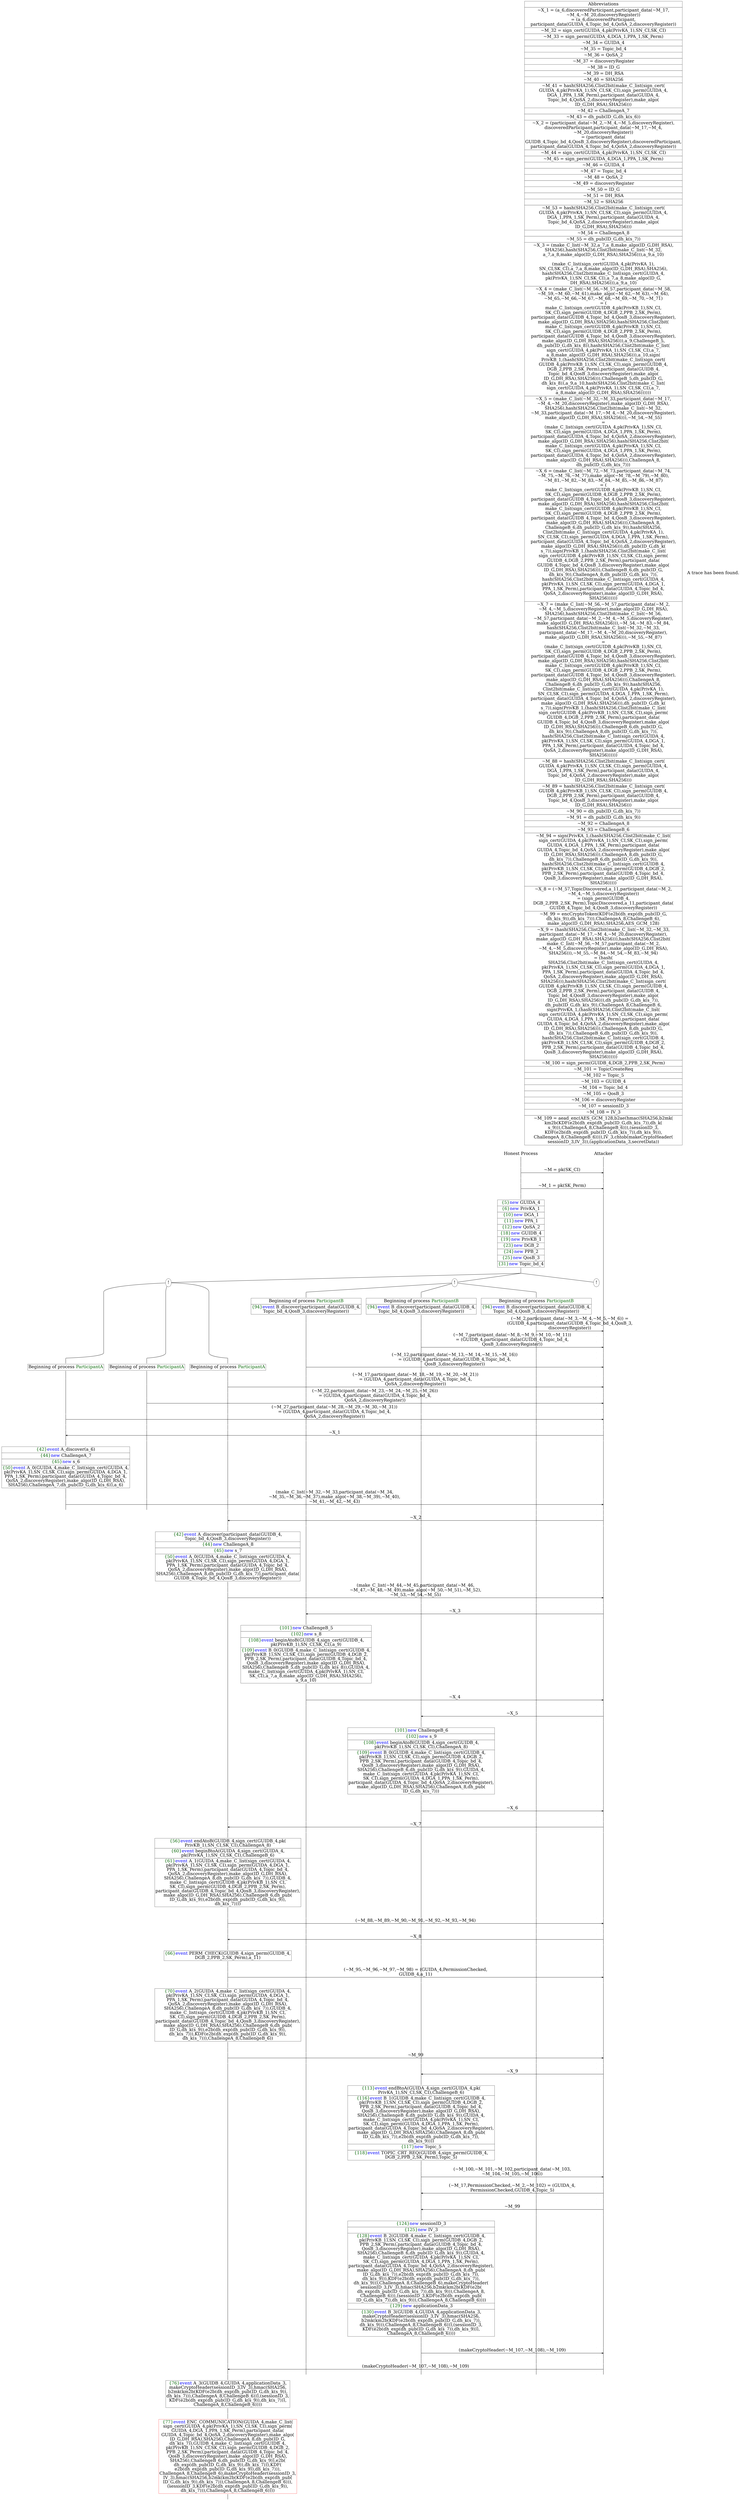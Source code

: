 digraph {
graph [ordering = out]
edge [arrowhead = none, penwidth = 1.6, fontsize = 30]
node [shape = point, width = 0, height = 0, fontsize = 30]
Trace<br/>
[label = <A trace has been found.<br/>
>, shape = plaintext]
P0__0 [label = "Honest Process", shape = plaintext]
P__0 [label = "Attacker", shape = plaintext]
Trace -> P0__0 [label = "", style = invisible, weight = 100]{rank = same; P0__0 P__0}
P0__0 -> P0__1 [label = <>, weight = 100]
P0__1 -> P0__2 [label = <>, weight = 100]
P__0 -> P__1 [label = <>, weight = 100]
{rank = same; P__1 P0__2}
P0__2 -> P0__3 [label = <>, weight = 100]
P__1 -> P__2 [label = <>, weight = 100]
{rank = same; P__2 P0__3}
P0__3 -> P__2 [label = <~M = pk(SK_CI)>, arrowhead = normal]
P0__3 -> P0__4 [label = <>, weight = 100]
P__2 -> P__3 [label = <>, weight = 100]
{rank = same; P__3 P0__4}
P0__4 -> P0__5 [label = <>, weight = 100]
P__3 -> P__4 [label = <>, weight = 100]
{rank = same; P__4 P0__5}
P0__5 -> P0__6 [label = <>, weight = 100]
P__4 -> P__5 [label = <>, weight = 100]
{rank = same; P__5 P0__6}
P0__6 -> P__5 [label = <~M_1 = pk(SK_Perm)>, arrowhead = normal]
P0__6 -> P0__7 [label = <>, weight = 100]
P__5 -> P__6 [label = <>, weight = 100]
{rank = same; P__6 P0__7}
P0__7 -> P0__8 [label = <>, weight = 100]
P0__8 [shape = plaintext, label = <<TABLE BORDER="0" CELLBORDER="1" CELLSPACING="0" CELLPADDING="4"> <TR><TD><FONT COLOR="darkgreen">{5}</FONT><FONT COLOR="blue">new </FONT>GUIDA_4</TD></TR><TR><TD><FONT COLOR="darkgreen">{6}</FONT><FONT COLOR="blue">new </FONT>PrivKA_1</TD></TR><TR><TD><FONT COLOR="darkgreen">{10}</FONT><FONT COLOR="blue">new </FONT>DGA_1</TD></TR><TR><TD><FONT COLOR="darkgreen">{11}</FONT><FONT COLOR="blue">new </FONT>PPA_1</TD></TR><TR><TD><FONT COLOR="darkgreen">{12}</FONT><FONT COLOR="blue">new </FONT>QoSA_2</TD></TR><TR><TD><FONT COLOR="darkgreen">{18}</FONT><FONT COLOR="blue">new </FONT>GUIDB_4</TD></TR><TR><TD><FONT COLOR="darkgreen">{19}</FONT><FONT COLOR="blue">new </FONT>PrivKB_1</TD></TR><TR><TD><FONT COLOR="darkgreen">{23}</FONT><FONT COLOR="blue">new </FONT>DGB_2</TD></TR><TR><TD><FONT COLOR="darkgreen">{24}</FONT><FONT COLOR="blue">new </FONT>PPB_2</TD></TR><TR><TD><FONT COLOR="darkgreen">{25}</FONT><FONT COLOR="blue">new </FONT>QosB_3</TD></TR><TR><TD><FONT COLOR="darkgreen">{31}</FONT><FONT COLOR="blue">new </FONT>Topic_bd_4</TD></TR></TABLE>>]
P0__8 -> P0__9 [label = <>, weight = 100]
/*RPar */
P0__9 -> P0_2__9 [label = <>]
P0__9 -> P0_1__9 [label = <>]
P0__9 -> P0_0__9 [label = <>]
P0__9 [label = "", fixedsize = false, width = 0, height = 0, shape = none]
{rank = same; P0_0__9 P0_1__9 P0_2__9}
P0_0__9 [label = "!", shape = ellipse]
P0_1__9 [label = "!", shape = ellipse]
{rank = same; P0_1_2__9 P0_1_1__9 P0_1_0__9}
P0_1_2__9 [label = "", fixedsize = false, width = 0, height = 0, shape = none]
P0_1__9 -> P0_1_2__9 [label = <>]
P0_1_1__9 [label = "", fixedsize = false, width = 0, height = 0, shape = none]
P0_1__9 -> P0_1_1__9 [label = <>]
P0_1_0__9 [label = "", fixedsize = false, width = 0, height = 0, shape = none]
P0_1__9 -> P0_1_0__9 [label = <>]
P0_1_0__9 -> P0_1_0__10 [label = <>, weight = 100]
P0_1_0__10 [shape = plaintext, label = <<TABLE BORDER="0" CELLBORDER="1" CELLSPACING="0" CELLPADDING="4"> <TR><TD>Beginning of process <FONT COLOR="darkgreen">ParticipantB</FONT></TD></TR><TR><TD><FONT COLOR="darkgreen">{94}</FONT><FONT COLOR="blue">event</FONT> B_discover(participant_data(GUIDB_4,<br/>
Topic_bd_4,QosB_3,discoveryRegister))</TD></TR></TABLE>>]
P0_1_0__10 -> P0_1_0__11 [label = <>, weight = 100]
P0_1_0__11 -> P0_1_0__12 [label = <>, weight = 100]
P0_0__10 [label = "", style = invisible]
P0_0__9 -> P0_0__10 [label = <>, weight = 100, style = invisible]
P__6 -> P__7 [label = <>, weight = 100]
{rank = same; P__7 P0_0__10 P0_1_0__12}
P0_1_0__12 -> P0_1_0__13 [label = <>, weight = 100]
P__7 -> P__8 [label = <>, weight = 100]
{rank = same; P__8 P0_1_0__13}
P0_1_0__13 -> P__8 [label = <(~M_2,participant_data(~M_3,~M_4,~M_5,~M_6)) =<br/>
(GUIDB_4,participant_data(GUIDB_4,Topic_bd_4,QosB_3,<br/>
discoveryRegister))>, arrowhead = normal]
P0_1_0__13 -> P0_1_0__14 [label = <>, weight = 100]
P0_0__11 [label = "", style = invisible]
P0_0__10 -> P0_0__11 [label = <>, weight = 100, style = invisible]
P__8 -> P__9 [label = <>, weight = 100]
{rank = same; P__9 P0_0__11 P0_1_0__14}
P0_1_1__9 -> P0_1_1__10 [label = <>, weight = 100]
P0_1_1__10 [shape = plaintext, label = <<TABLE BORDER="0" CELLBORDER="1" CELLSPACING="0" CELLPADDING="4"> <TR><TD>Beginning of process <FONT COLOR="darkgreen">ParticipantB</FONT></TD></TR><TR><TD><FONT COLOR="darkgreen">{94}</FONT><FONT COLOR="blue">event</FONT> B_discover(participant_data(GUIDB_4,<br/>
Topic_bd_4,QosB_3,discoveryRegister))</TD></TR></TABLE>>]
P0_1_1__10 -> P0_1_1__11 [label = <>, weight = 100]
P0_1_1__11 -> P0_1_1__12 [label = <>, weight = 100]
P0_1_0__14 -> P0_1_0__15 [label = <>, weight = 100]
P0_0__12 [label = "", style = invisible]
P0_0__11 -> P0_0__12 [label = <>, weight = 100, style = invisible]
P__9 -> P__10 [label = <>, weight = 100]
{rank = same; P__10 P0_0__12 P0_1_0__15 P0_1_1__12}
P0_1_1__12 -> P0_1_1__13 [label = <>, weight = 100]
P__10 -> P__11 [label = <>, weight = 100]
{rank = same; P__11 P0_1_1__13}
P0_1_1__13 -> P__11 [label = <(~M_7,participant_data(~M_8,~M_9,~M_10,~M_11))<br/>
= (GUIDB_4,participant_data(GUIDB_4,Topic_bd_4,<br/>
QosB_3,discoveryRegister))>, arrowhead = normal]
P0_1_1__13 -> P0_1_1__14 [label = <>, weight = 100]
P0_1_0__15 -> P0_1_0__16 [label = <>, weight = 100]
P0_0__13 [label = "", style = invisible]
P0_0__12 -> P0_0__13 [label = <>, weight = 100, style = invisible]
P__11 -> P__12 [label = <>, weight = 100]
{rank = same; P__12 P0_0__13 P0_1_0__16 P0_1_1__14}
P0_1_2__9 -> P0_1_2__10 [label = <>, weight = 100]
P0_1_2__10 [shape = plaintext, label = <<TABLE BORDER="0" CELLBORDER="1" CELLSPACING="0" CELLPADDING="4"> <TR><TD>Beginning of process <FONT COLOR="darkgreen">ParticipantB</FONT></TD></TR><TR><TD><FONT COLOR="darkgreen">{94}</FONT><FONT COLOR="blue">event</FONT> B_discover(participant_data(GUIDB_4,<br/>
Topic_bd_4,QosB_3,discoveryRegister))</TD></TR></TABLE>>]
P0_1_2__10 -> P0_1_2__11 [label = <>, weight = 100]
P0_1_2__11 -> P0_1_2__12 [label = <>, weight = 100]
P0_1_1__14 -> P0_1_1__15 [label = <>, weight = 100]
P0_1_0__16 -> P0_1_0__17 [label = <>, weight = 100]
P0_0__14 [label = "", style = invisible]
P0_0__13 -> P0_0__14 [label = <>, weight = 100, style = invisible]
P__12 -> P__13 [label = <>, weight = 100]
{rank = same; P__13 P0_0__14 P0_1_0__17 P0_1_1__15 P0_1_2__12}
P0_1_2__12 -> P0_1_2__13 [label = <>, weight = 100]
P__13 -> P__14 [label = <>, weight = 100]
{rank = same; P__14 P0_1_2__13}
P0_1_2__13 -> P__14 [label = <(~M_12,participant_data(~M_13,~M_14,~M_15,~M_16))<br/>
= (GUIDB_4,participant_data(GUIDB_4,Topic_bd_4,<br/>
QosB_3,discoveryRegister))>, arrowhead = normal]
P0_1_2__13 -> P0_1_2__14 [label = <>, weight = 100]
P0_1_1__15 -> P0_1_1__16 [label = <>, weight = 100]
P0_1_0__17 -> P0_1_0__18 [label = <>, weight = 100]
P0_0__15 [label = "", style = invisible]
P0_0__14 -> P0_0__15 [label = <>, weight = 100, style = invisible]
P__14 -> P__15 [label = <>, weight = 100]
{rank = same; P__15 P0_0__15 P0_1_0__18 P0_1_1__16 P0_1_2__14}
P0_2__9 [label = "!", shape = ellipse]
{rank = same; P0_2_2__9 P0_2_1__9 P0_2_0__9}
P0_2_2__9 [label = "", fixedsize = false, width = 0, height = 0, shape = none]
P0_2__9 -> P0_2_2__9 [label = <>]
P0_2_1__9 [label = "", fixedsize = false, width = 0, height = 0, shape = none]
P0_2__9 -> P0_2_1__9 [label = <>]
P0_2_0__9 [label = "", fixedsize = false, width = 0, height = 0, shape = none]
P0_2__9 -> P0_2_0__9 [label = <>]
P0_2_0__9 -> P0_2_0__10 [label = <>, weight = 100]
P0_2_0__10 [shape = plaintext, label = <<TABLE BORDER="0" CELLBORDER="1" CELLSPACING="0" CELLPADDING="4"> <TR><TD>Beginning of process <FONT COLOR="darkgreen">ParticipantA</FONT></TD></TR></TABLE>>]
P0_2_0__10 -> P0_2_0__11 [label = <>, weight = 100]
P0_2_0__11 -> P0_2_0__12 [label = <>, weight = 100]
P0_1_2__14 -> P0_1_2__15 [label = <>, weight = 100]
P0_1_1__16 -> P0_1_1__17 [label = <>, weight = 100]
P0_1_0__18 -> P0_1_0__19 [label = <>, weight = 100]
P0_0__16 [label = "", style = invisible]
P0_0__15 -> P0_0__16 [label = <>, weight = 100, style = invisible]
P__15 -> P__16 [label = <>, weight = 100]
{rank = same; P__16 P0_0__16 P0_1_0__19 P0_1_1__17 P0_1_2__15 P0_2_0__12}
P0_2_0__12 -> P0_2_0__13 [label = <>, weight = 100]
P__16 -> P__17 [label = <>, weight = 100]
{rank = same; P__17 P0_2_0__13}
P0_2_0__13 -> P__17 [label = <(~M_17,participant_data(~M_18,~M_19,~M_20,~M_21))<br/>
= (GUIDA_4,participant_data(GUIDA_4,Topic_bd_4,<br/>
QoSA_2,discoveryRegister))>, arrowhead = normal]
P0_2_0__13 -> P0_2_0__14 [label = <>, weight = 100]
P0_1_2__15 -> P0_1_2__16 [label = <>, weight = 100]
P0_1_1__17 -> P0_1_1__18 [label = <>, weight = 100]
P0_1_0__19 -> P0_1_0__20 [label = <>, weight = 100]
P0_0__17 [label = "", style = invisible]
P0_0__16 -> P0_0__17 [label = <>, weight = 100, style = invisible]
P__17 -> P__18 [label = <>, weight = 100]
{rank = same; P__18 P0_0__17 P0_1_0__20 P0_1_1__18 P0_1_2__16 P0_2_0__14}
P0_2_1__9 -> P0_2_1__10 [label = <>, weight = 100]
P0_2_1__10 [shape = plaintext, label = <<TABLE BORDER="0" CELLBORDER="1" CELLSPACING="0" CELLPADDING="4"> <TR><TD>Beginning of process <FONT COLOR="darkgreen">ParticipantA</FONT></TD></TR></TABLE>>]
P0_2_1__10 -> P0_2_1__11 [label = <>, weight = 100]
P0_2_1__11 -> P0_2_1__12 [label = <>, weight = 100]
P0_2_0__14 -> P0_2_0__15 [label = <>, weight = 100]
P0_1_2__16 -> P0_1_2__17 [label = <>, weight = 100]
P0_1_1__18 -> P0_1_1__19 [label = <>, weight = 100]
P0_1_0__20 -> P0_1_0__21 [label = <>, weight = 100]
P0_0__18 [label = "", style = invisible]
P0_0__17 -> P0_0__18 [label = <>, weight = 100, style = invisible]
P__18 -> P__19 [label = <>, weight = 100]
{rank = same; P__19 P0_0__18 P0_1_0__21 P0_1_1__19 P0_1_2__17 P0_2_0__15 P0_2_1__12}
P0_2_1__12 -> P0_2_1__13 [label = <>, weight = 100]
P__19 -> P__20 [label = <>, weight = 100]
{rank = same; P__20 P0_2_1__13}
P0_2_1__13 -> P__20 [label = <(~M_22,participant_data(~M_23,~M_24,~M_25,~M_26))<br/>
= (GUIDA_4,participant_data(GUIDA_4,Topic_bd_4,<br/>
QoSA_2,discoveryRegister))>, arrowhead = normal]
P0_2_1__13 -> P0_2_1__14 [label = <>, weight = 100]
P0_2_0__15 -> P0_2_0__16 [label = <>, weight = 100]
P0_1_2__17 -> P0_1_2__18 [label = <>, weight = 100]
P0_1_1__19 -> P0_1_1__20 [label = <>, weight = 100]
P0_1_0__21 -> P0_1_0__22 [label = <>, weight = 100]
P0_0__19 [label = "", style = invisible]
P0_0__18 -> P0_0__19 [label = <>, weight = 100, style = invisible]
P__20 -> P__21 [label = <>, weight = 100]
{rank = same; P__21 P0_0__19 P0_1_0__22 P0_1_1__20 P0_1_2__18 P0_2_0__16 P0_2_1__14}
P0_2_2__9 -> P0_2_2__10 [label = <>, weight = 100]
P0_2_2__10 [shape = plaintext, label = <<TABLE BORDER="0" CELLBORDER="1" CELLSPACING="0" CELLPADDING="4"> <TR><TD>Beginning of process <FONT COLOR="darkgreen">ParticipantA</FONT></TD></TR></TABLE>>]
P0_2_2__10 -> P0_2_2__11 [label = <>, weight = 100]
P0_2_2__11 -> P0_2_2__12 [label = <>, weight = 100]
P0_2_1__14 -> P0_2_1__15 [label = <>, weight = 100]
P0_2_0__16 -> P0_2_0__17 [label = <>, weight = 100]
P0_1_2__18 -> P0_1_2__19 [label = <>, weight = 100]
P0_1_1__20 -> P0_1_1__21 [label = <>, weight = 100]
P0_1_0__22 -> P0_1_0__23 [label = <>, weight = 100]
P0_0__20 [label = "", style = invisible]
P0_0__19 -> P0_0__20 [label = <>, weight = 100, style = invisible]
P__21 -> P__22 [label = <>, weight = 100]
{rank = same; P__22 P0_0__20 P0_1_0__23 P0_1_1__21 P0_1_2__19 P0_2_0__17 P0_2_1__15 P0_2_2__12}
P0_2_2__12 -> P0_2_2__13 [label = <>, weight = 100]
P__22 -> P__23 [label = <>, weight = 100]
{rank = same; P__23 P0_2_2__13}
P0_2_2__13 -> P__23 [label = <(~M_27,participant_data(~M_28,~M_29,~M_30,~M_31))<br/>
= (GUIDA_4,participant_data(GUIDA_4,Topic_bd_4,<br/>
QoSA_2,discoveryRegister))>, arrowhead = normal]
P0_2_2__13 -> P0_2_2__14 [label = <>, weight = 100]
P0_2_1__15 -> P0_2_1__16 [label = <>, weight = 100]
P0_2_0__17 -> P0_2_0__18 [label = <>, weight = 100]
P0_1_2__19 -> P0_1_2__20 [label = <>, weight = 100]
P0_1_1__21 -> P0_1_1__22 [label = <>, weight = 100]
P0_1_0__23 -> P0_1_0__24 [label = <>, weight = 100]
P0_0__21 [label = "", style = invisible]
P0_0__20 -> P0_0__21 [label = <>, weight = 100, style = invisible]
P__23 -> P__24 [label = <>, weight = 100]
{rank = same; P__24 P0_0__21 P0_1_0__24 P0_1_1__22 P0_1_2__20 P0_2_0__18 P0_2_1__16 P0_2_2__14}
P0_2_2__14 -> P0_2_2__15 [label = <>, weight = 100]
P0_2_1__16 -> P0_2_1__17 [label = <>, weight = 100]
P0_2_0__18 -> P0_2_0__19 [label = <>, weight = 100]
P0_1_2__20 -> P0_1_2__21 [label = <>, weight = 100]
P0_1_1__22 -> P0_1_1__23 [label = <>, weight = 100]
P0_1_0__24 -> P0_1_0__25 [label = <>, weight = 100]
P0_0__22 [label = "", style = invisible]
P0_0__21 -> P0_0__22 [label = <>, weight = 100, style = invisible]
P__24 -> P__25 [label = <>, weight = 100]
{rank = same; P__25 P0_0__22 P0_1_0__25 P0_1_1__23 P0_1_2__21 P0_2_0__19 P0_2_1__17 P0_2_2__15}
P0_2_2__15 -> P0_2_2__16 [label = <>, weight = 100]
P__25 -> P__26 [label = <>, weight = 100]
{rank = same; P__26 P0_2_2__16}
P0_2_2__16 -> P__26 [label = <~X_1>, dir = back, arrowhead = normal]
P0_2_2__16 -> P0_2_2__17 [label = <>, weight = 100]
P0_2_1__17 -> P0_2_1__18 [label = <>, weight = 100]
P0_2_0__19 -> P0_2_0__20 [label = <>, weight = 100]
P0_1_2__21 -> P0_1_2__22 [label = <>, weight = 100]
P0_1_1__23 -> P0_1_1__24 [label = <>, weight = 100]
P0_1_0__25 -> P0_1_0__26 [label = <>, weight = 100]
P0_0__23 [label = "", style = invisible]
P0_0__22 -> P0_0__23 [label = <>, weight = 100, style = invisible]
P__26 -> P__27 [label = <>, weight = 100]
{rank = same; P__27 P0_0__23 P0_1_0__26 P0_1_1__24 P0_1_2__22 P0_2_0__20 P0_2_1__18 P0_2_2__17}
P0_2_2__17 -> P0_2_2__18 [label = <>, weight = 100]
P0_2_2__18 [shape = plaintext, label = <<TABLE BORDER="0" CELLBORDER="1" CELLSPACING="0" CELLPADDING="4"> <TR><TD><FONT COLOR="darkgreen">{42}</FONT><FONT COLOR="blue">event</FONT> A_discover(a_6)</TD></TR><TR><TD><FONT COLOR="darkgreen">{44}</FONT><FONT COLOR="blue">new </FONT>ChallengeA_7</TD></TR><TR><TD><FONT COLOR="darkgreen">{45}</FONT><FONT COLOR="blue">new </FONT>s_6</TD></TR><TR><TD><FONT COLOR="darkgreen">{50}</FONT><FONT COLOR="blue">event</FONT> A_0(GUIDA_4,make_C_list(sign_cert(GUIDA_4,<br/>
pk(PrivKA_1),SN_CI,SK_CI),sign_perm(GUIDA_4,DGA_1,<br/>
PPA_1,SK_Perm),participant_data(GUIDA_4,Topic_bd_4,<br/>
QoSA_2,discoveryRegister),make_algo(ID_G,DH_RSA),<br/>
SHA256),ChallengeA_7,dh_pub(ID_G,dh_k(s_6)),a_6)<br/>
</TD></TR></TABLE>>]
P0_2_2__18 -> P0_2_2__19 [label = <>, weight = 100]
P0_2_2__19 -> P0_2_2__20 [label = <>, weight = 100]
P0_2_1__18 -> P0_2_1__19 [label = <>, weight = 100]
P0_2_0__20 -> P0_2_0__21 [label = <>, weight = 100]
P0_1_2__22 -> P0_1_2__23 [label = <>, weight = 100]
P0_1_1__24 -> P0_1_1__25 [label = <>, weight = 100]
P0_1_0__26 -> P0_1_0__27 [label = <>, weight = 100]
P0_0__24 [label = "", style = invisible]
P0_0__23 -> P0_0__24 [label = <>, weight = 100, style = invisible]
P__27 -> P__28 [label = <>, weight = 100]
{rank = same; P__28 P0_0__24 P0_1_0__27 P0_1_1__25 P0_1_2__23 P0_2_0__21 P0_2_1__19 P0_2_2__20}
P0_2_2__20 -> P0_2_2__21 [label = <>, weight = 100]
P__28 -> P__29 [label = <>, weight = 100]
{rank = same; P__29 P0_2_2__21}
P0_2_2__21 -> P__29 [label = <(make_C_list(~M_32,~M_33,participant_data(~M_34,<br/>
~M_35,~M_36,~M_37),make_algo(~M_38,~M_39),~M_40),<br/>
~M_41,~M_42,~M_43)>, arrowhead = normal]
P0_2_2__21 -> P0_2_2__22 [label = <>, weight = 100]
P0_2_1__19 -> P0_2_1__20 [label = <>, weight = 100]
P0_2_0__21 -> P0_2_0__22 [label = <>, weight = 100]
P0_1_2__23 -> P0_1_2__24 [label = <>, weight = 100]
P0_1_1__25 -> P0_1_1__26 [label = <>, weight = 100]
P0_1_0__27 -> P0_1_0__28 [label = <>, weight = 100]
P0_0__25 [label = "", style = invisible]
P0_0__24 -> P0_0__25 [label = <>, weight = 100, style = invisible]
P__29 -> P__30 [label = <>, weight = 100]
{rank = same; P__30 P0_0__25 P0_1_0__28 P0_1_1__26 P0_1_2__24 P0_2_0__22 P0_2_1__20 P0_2_2__22}
P0_2_0__22 -> P0_2_0__23 [label = <>, weight = 100]
P0_1_2__24 -> P0_1_2__25 [label = <>, weight = 100]
P0_1_1__26 -> P0_1_1__27 [label = <>, weight = 100]
P0_1_0__28 -> P0_1_0__29 [label = <>, weight = 100]
P0_0__26 [label = "", style = invisible]
P0_0__25 -> P0_0__26 [label = <>, weight = 100, style = invisible]
P__30 -> P__31 [label = <>, weight = 100]
{rank = same; P__31 P0_0__26 P0_1_0__29 P0_1_1__27 P0_1_2__25 P0_2_0__23}
P0_2_0__23 -> P0_2_0__24 [label = <>, weight = 100]
P__31 -> P__32 [label = <>, weight = 100]
{rank = same; P__32 P0_2_0__24}
P0_2_0__24 -> P__32 [label = <~X_2>, dir = back, arrowhead = normal]
P0_2_0__24 -> P0_2_0__25 [label = <>, weight = 100]
P0_1_2__25 -> P0_1_2__26 [label = <>, weight = 100]
P0_1_1__27 -> P0_1_1__28 [label = <>, weight = 100]
P0_1_0__29 -> P0_1_0__30 [label = <>, weight = 100]
P0_0__27 [label = "", style = invisible]
P0_0__26 -> P0_0__27 [label = <>, weight = 100, style = invisible]
P__32 -> P__33 [label = <>, weight = 100]
{rank = same; P__33 P0_0__27 P0_1_0__30 P0_1_1__28 P0_1_2__26 P0_2_0__25}
P0_2_0__25 -> P0_2_0__26 [label = <>, weight = 100]
P0_2_0__26 [shape = plaintext, label = <<TABLE BORDER="0" CELLBORDER="1" CELLSPACING="0" CELLPADDING="4"> <TR><TD><FONT COLOR="darkgreen">{42}</FONT><FONT COLOR="blue">event</FONT> A_discover(participant_data(GUIDB_4,<br/>
Topic_bd_4,QosB_3,discoveryRegister))</TD></TR><TR><TD><FONT COLOR="darkgreen">{44}</FONT><FONT COLOR="blue">new </FONT>ChallengeA_8</TD></TR><TR><TD><FONT COLOR="darkgreen">{45}</FONT><FONT COLOR="blue">new </FONT>s_7</TD></TR><TR><TD><FONT COLOR="darkgreen">{50}</FONT><FONT COLOR="blue">event</FONT> A_0(GUIDA_4,make_C_list(sign_cert(GUIDA_4,<br/>
pk(PrivKA_1),SN_CI,SK_CI),sign_perm(GUIDA_4,DGA_1,<br/>
PPA_1,SK_Perm),participant_data(GUIDA_4,Topic_bd_4,<br/>
QoSA_2,discoveryRegister),make_algo(ID_G,DH_RSA),<br/>
SHA256),ChallengeA_8,dh_pub(ID_G,dh_k(s_7)),participant_data(<br/>
GUIDB_4,Topic_bd_4,QosB_3,discoveryRegister))</TD></TR></TABLE>>]
P0_2_0__26 -> P0_2_0__27 [label = <>, weight = 100]
P0_2_0__27 -> P0_2_0__28 [label = <>, weight = 100]
P0_1_2__26 -> P0_1_2__27 [label = <>, weight = 100]
P0_1_1__28 -> P0_1_1__29 [label = <>, weight = 100]
P0_1_0__30 -> P0_1_0__31 [label = <>, weight = 100]
P0_0__28 [label = "", style = invisible]
P0_0__27 -> P0_0__28 [label = <>, weight = 100, style = invisible]
P__33 -> P__34 [label = <>, weight = 100]
{rank = same; P__34 P0_0__28 P0_1_0__31 P0_1_1__29 P0_1_2__27 P0_2_0__28}
P0_2_0__28 -> P0_2_0__29 [label = <>, weight = 100]
P__34 -> P__35 [label = <>, weight = 100]
{rank = same; P__35 P0_2_0__29}
P0_2_0__29 -> P__35 [label = <(make_C_list(~M_44,~M_45,participant_data(~M_46,<br/>
~M_47,~M_48,~M_49),make_algo(~M_50,~M_51),~M_52),<br/>
~M_53,~M_54,~M_55)>, arrowhead = normal]
P0_2_0__29 -> P0_2_0__30 [label = <>, weight = 100]
P0_1_2__27 -> P0_1_2__28 [label = <>, weight = 100]
P0_1_1__29 -> P0_1_1__30 [label = <>, weight = 100]
P0_1_0__31 -> P0_1_0__32 [label = <>, weight = 100]
P0_0__29 [label = "", style = invisible]
P0_0__28 -> P0_0__29 [label = <>, weight = 100, style = invisible]
P__35 -> P__36 [label = <>, weight = 100]
{rank = same; P__36 P0_0__29 P0_1_0__32 P0_1_1__30 P0_1_2__28 P0_2_0__30}
P0_1_2__28 -> P0_1_2__29 [label = <>, weight = 100]
P0_1_1__30 -> P0_1_1__31 [label = <>, weight = 100]
P0_1_0__32 -> P0_1_0__33 [label = <>, weight = 100]
P0_0__30 [label = "", style = invisible]
P0_0__29 -> P0_0__30 [label = <>, weight = 100, style = invisible]
P__36 -> P__37 [label = <>, weight = 100]
{rank = same; P__37 P0_0__30 P0_1_0__33 P0_1_1__31 P0_1_2__29}
P0_1_2__29 -> P0_1_2__30 [label = <>, weight = 100]
P__37 -> P__38 [label = <>, weight = 100]
{rank = same; P__38 P0_1_2__30}
P0_1_2__30 -> P__38 [label = <~X_3>, dir = back, arrowhead = normal]
P0_1_2__30 -> P0_1_2__31 [label = <>, weight = 100]
P0_1_1__31 -> P0_1_1__32 [label = <>, weight = 100]
P0_1_0__33 -> P0_1_0__34 [label = <>, weight = 100]
P0_0__31 [label = "", style = invisible]
P0_0__30 -> P0_0__31 [label = <>, weight = 100, style = invisible]
P__38 -> P__39 [label = <>, weight = 100]
{rank = same; P__39 P0_0__31 P0_1_0__34 P0_1_1__32 P0_1_2__31}
P0_1_2__31 -> P0_1_2__32 [label = <>, weight = 100]
P0_1_2__32 [shape = plaintext, label = <<TABLE BORDER="0" CELLBORDER="1" CELLSPACING="0" CELLPADDING="4"> <TR><TD><FONT COLOR="darkgreen">{101}</FONT><FONT COLOR="blue">new </FONT>ChallengeB_5</TD></TR><TR><TD><FONT COLOR="darkgreen">{102}</FONT><FONT COLOR="blue">new </FONT>s_8</TD></TR><TR><TD><FONT COLOR="darkgreen">{108}</FONT><FONT COLOR="blue">event</FONT> beginAtoB(GUIDB_4,sign_cert(GUIDB_4,<br/>
pk(PrivKB_1),SN_CI,SK_CI),a_9)</TD></TR><TR><TD><FONT COLOR="darkgreen">{109}</FONT><FONT COLOR="blue">event</FONT> B_0(GUIDB_4,make_C_list(sign_cert(GUIDB_4,<br/>
pk(PrivKB_1),SN_CI,SK_CI),sign_perm(GUIDB_4,DGB_2,<br/>
PPB_2,SK_Perm),participant_data(GUIDB_4,Topic_bd_4,<br/>
QosB_3,discoveryRegister),make_algo(ID_G,DH_RSA),<br/>
SHA256),ChallengeB_5,dh_pub(ID_G,dh_k(s_8)),GUIDA_4,<br/>
make_C_list(sign_cert(GUIDA_4,pk(PrivKA_1),SN_CI,<br/>
SK_CI),a_7,a_8,make_algo(ID_G,DH_RSA),SHA256),<br/>
a_9,a_10)</TD></TR></TABLE>>]
P0_1_2__32 -> P0_1_2__33 [label = <>, weight = 100]
P0_1_2__33 -> P0_1_2__34 [label = <>, weight = 100]
P0_1_1__32 -> P0_1_1__33 [label = <>, weight = 100]
P0_1_0__34 -> P0_1_0__35 [label = <>, weight = 100]
P0_0__32 [label = "", style = invisible]
P0_0__31 -> P0_0__32 [label = <>, weight = 100, style = invisible]
P__39 -> P__40 [label = <>, weight = 100]
{rank = same; P__40 P0_0__32 P0_1_0__35 P0_1_1__33 P0_1_2__34}
P0_1_2__34 -> P0_1_2__35 [label = <>, weight = 100]
P__40 -> P__41 [label = <>, weight = 100]
{rank = same; P__41 P0_1_2__35}
P0_1_2__35 -> P__41 [label = <~X_4>, arrowhead = normal]
P0_1_2__35 -> P0_1_2__36 [label = <>, weight = 100]
P0_1_1__33 -> P0_1_1__34 [label = <>, weight = 100]
P0_1_0__35 -> P0_1_0__36 [label = <>, weight = 100]
P0_0__33 [label = "", style = invisible]
P0_0__32 -> P0_0__33 [label = <>, weight = 100, style = invisible]
P__41 -> P__42 [label = <>, weight = 100]
{rank = same; P__42 P0_0__33 P0_1_0__36 P0_1_1__34 P0_1_2__36}
P0_1_1__34 -> P0_1_1__35 [label = <>, weight = 100]
P0_1_0__36 -> P0_1_0__37 [label = <>, weight = 100]
P0_0__34 [label = "", style = invisible]
P0_0__33 -> P0_0__34 [label = <>, weight = 100, style = invisible]
P__42 -> P__43 [label = <>, weight = 100]
{rank = same; P__43 P0_0__34 P0_1_0__37 P0_1_1__35}
P0_1_1__35 -> P0_1_1__36 [label = <>, weight = 100]
P__43 -> P__44 [label = <>, weight = 100]
{rank = same; P__44 P0_1_1__36}
P0_1_1__36 -> P__44 [label = <~X_5>, dir = back, arrowhead = normal]
P0_1_1__36 -> P0_1_1__37 [label = <>, weight = 100]
P0_1_0__37 -> P0_1_0__38 [label = <>, weight = 100]
P0_0__35 [label = "", style = invisible]
P0_0__34 -> P0_0__35 [label = <>, weight = 100, style = invisible]
P__44 -> P__45 [label = <>, weight = 100]
{rank = same; P__45 P0_0__35 P0_1_0__38 P0_1_1__37}
P0_1_1__37 -> P0_1_1__38 [label = <>, weight = 100]
P0_1_1__38 [shape = plaintext, label = <<TABLE BORDER="0" CELLBORDER="1" CELLSPACING="0" CELLPADDING="4"> <TR><TD><FONT COLOR="darkgreen">{101}</FONT><FONT COLOR="blue">new </FONT>ChallengeB_6</TD></TR><TR><TD><FONT COLOR="darkgreen">{102}</FONT><FONT COLOR="blue">new </FONT>s_9</TD></TR><TR><TD><FONT COLOR="darkgreen">{108}</FONT><FONT COLOR="blue">event</FONT> beginAtoB(GUIDB_4,sign_cert(GUIDB_4,<br/>
pk(PrivKB_1),SN_CI,SK_CI),ChallengeA_8)</TD></TR><TR><TD><FONT COLOR="darkgreen">{109}</FONT><FONT COLOR="blue">event</FONT> B_0(GUIDB_4,make_C_list(sign_cert(GUIDB_4,<br/>
pk(PrivKB_1),SN_CI,SK_CI),sign_perm(GUIDB_4,DGB_2,<br/>
PPB_2,SK_Perm),participant_data(GUIDB_4,Topic_bd_4,<br/>
QosB_3,discoveryRegister),make_algo(ID_G,DH_RSA),<br/>
SHA256),ChallengeB_6,dh_pub(ID_G,dh_k(s_9)),GUIDA_4,<br/>
make_C_list(sign_cert(GUIDA_4,pk(PrivKA_1),SN_CI,<br/>
SK_CI),sign_perm(GUIDA_4,DGA_1,PPA_1,SK_Perm),<br/>
participant_data(GUIDA_4,Topic_bd_4,QoSA_2,discoveryRegister),<br/>
make_algo(ID_G,DH_RSA),SHA256),ChallengeA_8,dh_pub(<br/>
ID_G,dh_k(s_7)))</TD></TR></TABLE>>]
P0_1_1__38 -> P0_1_1__39 [label = <>, weight = 100]
P0_1_1__39 -> P0_1_1__40 [label = <>, weight = 100]
P0_1_0__38 -> P0_1_0__39 [label = <>, weight = 100]
P0_0__36 [label = "", style = invisible]
P0_0__35 -> P0_0__36 [label = <>, weight = 100, style = invisible]
P__45 -> P__46 [label = <>, weight = 100]
{rank = same; P__46 P0_0__36 P0_1_0__39 P0_1_1__40}
P0_1_1__40 -> P0_1_1__41 [label = <>, weight = 100]
P__46 -> P__47 [label = <>, weight = 100]
{rank = same; P__47 P0_1_1__41}
P0_1_1__41 -> P__47 [label = <~X_6>, arrowhead = normal]
P0_1_1__41 -> P0_1_1__42 [label = <>, weight = 100]
P0_1_0__39 -> P0_1_0__40 [label = <>, weight = 100]
P0_0__37 [label = "", style = invisible]
P0_0__36 -> P0_0__37 [label = <>, weight = 100, style = invisible]
P__47 -> P__48 [label = <>, weight = 100]
{rank = same; P__48 P0_0__37 P0_1_0__40 P0_1_1__42}
P0_2_0__30 -> P0_2_0__31 [label = <>, weight = 100]
P0_1_2__36 -> P0_1_2__37 [label = <>, weight = 100]
P0_1_1__42 -> P0_1_1__43 [label = <>, weight = 100]
P0_1_0__40 -> P0_1_0__41 [label = <>, weight = 100]
P0_0__38 [label = "", style = invisible]
P0_0__37 -> P0_0__38 [label = <>, weight = 100, style = invisible]
P__48 -> P__49 [label = <>, weight = 100]
{rank = same; P__49 P0_0__38 P0_1_0__41 P0_1_1__43 P0_1_2__37 P0_2_0__31}
P0_2_0__31 -> P0_2_0__32 [label = <>, weight = 100]
P__49 -> P__50 [label = <>, weight = 100]
{rank = same; P__50 P0_2_0__32}
P0_2_0__32 -> P__50 [label = <~X_7>, dir = back, arrowhead = normal]
P0_2_0__32 -> P0_2_0__33 [label = <>, weight = 100]
P0_1_2__37 -> P0_1_2__38 [label = <>, weight = 100]
P0_1_1__43 -> P0_1_1__44 [label = <>, weight = 100]
P0_1_0__41 -> P0_1_0__42 [label = <>, weight = 100]
P0_0__39 [label = "", style = invisible]
P0_0__38 -> P0_0__39 [label = <>, weight = 100, style = invisible]
P__50 -> P__51 [label = <>, weight = 100]
{rank = same; P__51 P0_0__39 P0_1_0__42 P0_1_1__44 P0_1_2__38 P0_2_0__33}
P0_2_0__33 -> P0_2_0__34 [label = <>, weight = 100]
P0_2_0__34 [shape = plaintext, label = <<TABLE BORDER="0" CELLBORDER="1" CELLSPACING="0" CELLPADDING="4"> <TR><TD><FONT COLOR="darkgreen">{56}</FONT><FONT COLOR="blue">event</FONT> endAtoB(GUIDB_4,sign_cert(GUIDB_4,pk(<br/>
PrivKB_1),SN_CI,SK_CI),ChallengeA_8)</TD></TR><TR><TD><FONT COLOR="darkgreen">{60}</FONT><FONT COLOR="blue">event</FONT> beginBtoA(GUIDA_4,sign_cert(GUIDA_4,<br/>
pk(PrivKA_1),SN_CI,SK_CI),ChallengeB_6)</TD></TR><TR><TD><FONT COLOR="darkgreen">{61}</FONT><FONT COLOR="blue">event</FONT> A_1(GUIDA_4,make_C_list(sign_cert(GUIDA_4,<br/>
pk(PrivKA_1),SN_CI,SK_CI),sign_perm(GUIDA_4,DGA_1,<br/>
PPA_1,SK_Perm),participant_data(GUIDA_4,Topic_bd_4,<br/>
QoSA_2,discoveryRegister),make_algo(ID_G,DH_RSA),<br/>
SHA256),ChallengeA_8,dh_pub(ID_G,dh_k(s_7)),GUIDB_4,<br/>
make_C_list(sign_cert(GUIDB_4,pk(PrivKB_1),SN_CI,<br/>
SK_CI),sign_perm(GUIDB_4,DGB_2,PPB_2,SK_Perm),<br/>
participant_data(GUIDB_4,Topic_bd_4,QosB_3,discoveryRegister),<br/>
make_algo(ID_G,DH_RSA),SHA256),ChallengeB_6,dh_pub(<br/>
ID_G,dh_k(s_9)),e2b(dh_exp(dh_pub(ID_G,dh_k(s_9)),<br/>
dh_k(s_7))))</TD></TR></TABLE>>]
P0_2_0__34 -> P0_2_0__35 [label = <>, weight = 100]
P0_2_0__35 -> P0_2_0__36 [label = <>, weight = 100]
P0_1_2__38 -> P0_1_2__39 [label = <>, weight = 100]
P0_1_1__44 -> P0_1_1__45 [label = <>, weight = 100]
P0_1_0__42 -> P0_1_0__43 [label = <>, weight = 100]
P0_0__40 [label = "", style = invisible]
P0_0__39 -> P0_0__40 [label = <>, weight = 100, style = invisible]
P__51 -> P__52 [label = <>, weight = 100]
{rank = same; P__52 P0_0__40 P0_1_0__43 P0_1_1__45 P0_1_2__39 P0_2_0__36}
P0_2_0__36 -> P0_2_0__37 [label = <>, weight = 100]
P__52 -> P__53 [label = <>, weight = 100]
{rank = same; P__53 P0_2_0__37}
P0_2_0__37 -> P__53 [label = <(~M_88,~M_89,~M_90,~M_91,~M_92,~M_93,~M_94)>, arrowhead = normal]
P0_2_0__37 -> P0_2_0__38 [label = <>, weight = 100]
P0_1_2__39 -> P0_1_2__40 [label = <>, weight = 100]
P0_1_1__45 -> P0_1_1__46 [label = <>, weight = 100]
P0_1_0__43 -> P0_1_0__44 [label = <>, weight = 100]
P0_0__41 [label = "", style = invisible]
P0_0__40 -> P0_0__41 [label = <>, weight = 100, style = invisible]
P__53 -> P__54 [label = <>, weight = 100]
{rank = same; P__54 P0_0__41 P0_1_0__44 P0_1_1__46 P0_1_2__40 P0_2_0__38}
P0_2_0__38 -> P0_2_0__39 [label = <>, weight = 100]
P0_1_2__40 -> P0_1_2__41 [label = <>, weight = 100]
P0_1_1__46 -> P0_1_1__47 [label = <>, weight = 100]
P0_1_0__44 -> P0_1_0__45 [label = <>, weight = 100]
P0_0__42 [label = "", style = invisible]
P0_0__41 -> P0_0__42 [label = <>, weight = 100, style = invisible]
P__54 -> P__55 [label = <>, weight = 100]
{rank = same; P__55 P0_0__42 P0_1_0__45 P0_1_1__47 P0_1_2__41 P0_2_0__39}
P0_2_0__39 -> P0_2_0__40 [label = <>, weight = 100]
P__55 -> P__56 [label = <>, weight = 100]
{rank = same; P__56 P0_2_0__40}
P0_2_0__40 -> P__56 [label = <~X_8>, dir = back, arrowhead = normal]
P0_2_0__40 -> P0_2_0__41 [label = <>, weight = 100]
P0_1_2__41 -> P0_1_2__42 [label = <>, weight = 100]
P0_1_1__47 -> P0_1_1__48 [label = <>, weight = 100]
P0_1_0__45 -> P0_1_0__46 [label = <>, weight = 100]
P0_0__43 [label = "", style = invisible]
P0_0__42 -> P0_0__43 [label = <>, weight = 100, style = invisible]
P__56 -> P__57 [label = <>, weight = 100]
{rank = same; P__57 P0_0__43 P0_1_0__46 P0_1_1__48 P0_1_2__42 P0_2_0__41}
P0_2_0__41 -> P0_2_0__42 [label = <>, weight = 100]
P0_2_0__42 [shape = plaintext, label = <<TABLE BORDER="0" CELLBORDER="1" CELLSPACING="0" CELLPADDING="4"> <TR><TD><FONT COLOR="darkgreen">{66}</FONT><FONT COLOR="blue">event</FONT> PERM_CHECK(GUIDB_4,sign_perm(GUIDB_4,<br/>
DGB_2,PPB_2,SK_Perm),a_11)</TD></TR></TABLE>>]
P0_2_0__42 -> P0_2_0__43 [label = <>, weight = 100]
P0_2_0__43 -> P0_2_0__44 [label = <>, weight = 100]
P0_1_2__42 -> P0_1_2__43 [label = <>, weight = 100]
P0_1_1__48 -> P0_1_1__49 [label = <>, weight = 100]
P0_1_0__46 -> P0_1_0__47 [label = <>, weight = 100]
P0_0__44 [label = "", style = invisible]
P0_0__43 -> P0_0__44 [label = <>, weight = 100, style = invisible]
P__57 -> P__58 [label = <>, weight = 100]
{rank = same; P__58 P0_0__44 P0_1_0__47 P0_1_1__49 P0_1_2__43 P0_2_0__44}
P0_2_0__44 -> P0_2_0__45 [label = <>, weight = 100]
P__58 -> P__59 [label = <>, weight = 100]
{rank = same; P__59 P0_2_0__45}
P0_2_0__45 -> P__59 [label = <(~M_95,~M_96,~M_97,~M_98) = (GUIDA_4,PermissionChecked,<br/>
GUIDB_4,a_11)>, arrowhead = normal]
P0_2_0__45 -> P0_2_0__46 [label = <>, weight = 100]
P0_1_2__43 -> P0_1_2__44 [label = <>, weight = 100]
P0_1_1__49 -> P0_1_1__50 [label = <>, weight = 100]
P0_1_0__47 -> P0_1_0__48 [label = <>, weight = 100]
P0_0__45 [label = "", style = invisible]
P0_0__44 -> P0_0__45 [label = <>, weight = 100, style = invisible]
P__59 -> P__60 [label = <>, weight = 100]
{rank = same; P__60 P0_0__45 P0_1_0__48 P0_1_1__50 P0_1_2__44 P0_2_0__46}
P0_2_0__46 -> P0_2_0__47 [label = <>, weight = 100]
P0_2_0__47 [shape = plaintext, label = <<TABLE BORDER="0" CELLBORDER="1" CELLSPACING="0" CELLPADDING="4"> <TR><TD><FONT COLOR="darkgreen">{70}</FONT><FONT COLOR="blue">event</FONT> A_2(GUIDA_4,make_C_list(sign_cert(GUIDA_4,<br/>
pk(PrivKA_1),SN_CI,SK_CI),sign_perm(GUIDA_4,DGA_1,<br/>
PPA_1,SK_Perm),participant_data(GUIDA_4,Topic_bd_4,<br/>
QoSA_2,discoveryRegister),make_algo(ID_G,DH_RSA),<br/>
SHA256),ChallengeA_8,dh_pub(ID_G,dh_k(s_7)),GUIDB_4,<br/>
make_C_list(sign_cert(GUIDB_4,pk(PrivKB_1),SN_CI,<br/>
SK_CI),sign_perm(GUIDB_4,DGB_2,PPB_2,SK_Perm),<br/>
participant_data(GUIDB_4,Topic_bd_4,QosB_3,discoveryRegister),<br/>
make_algo(ID_G,DH_RSA),SHA256),ChallengeB_6,dh_pub(<br/>
ID_G,dh_k(s_9)),e2b(dh_exp(dh_pub(ID_G,dh_k(s_9)),<br/>
dh_k(s_7))),KDF(e2b(dh_exp(dh_pub(ID_G,dh_k(s_9)),<br/>
dh_k(s_7))),ChallengeA_8,ChallengeB_6))</TD></TR></TABLE>>]
P0_2_0__47 -> P0_2_0__48 [label = <>, weight = 100]
P0_2_0__48 -> P0_2_0__49 [label = <>, weight = 100]
P0_1_2__44 -> P0_1_2__45 [label = <>, weight = 100]
P0_1_1__50 -> P0_1_1__51 [label = <>, weight = 100]
P0_1_0__48 -> P0_1_0__49 [label = <>, weight = 100]
P0_0__46 [label = "", style = invisible]
P0_0__45 -> P0_0__46 [label = <>, weight = 100, style = invisible]
P__60 -> P__61 [label = <>, weight = 100]
{rank = same; P__61 P0_0__46 P0_1_0__49 P0_1_1__51 P0_1_2__45 P0_2_0__49}
P0_2_0__49 -> P0_2_0__50 [label = <>, weight = 100]
P__61 -> P__62 [label = <>, weight = 100]
{rank = same; P__62 P0_2_0__50}
P0_2_0__50 -> P__62 [label = <~M_99>, arrowhead = normal]
P0_2_0__50 -> P0_2_0__51 [label = <>, weight = 100]
P0_1_2__45 -> P0_1_2__46 [label = <>, weight = 100]
P0_1_1__51 -> P0_1_1__52 [label = <>, weight = 100]
P0_1_0__49 -> P0_1_0__50 [label = <>, weight = 100]
P0_0__47 [label = "", style = invisible]
P0_0__46 -> P0_0__47 [label = <>, weight = 100, style = invisible]
P__62 -> P__63 [label = <>, weight = 100]
{rank = same; P__63 P0_0__47 P0_1_0__50 P0_1_1__52 P0_1_2__46 P0_2_0__51}
P0_1_1__52 -> P0_1_1__53 [label = <>, weight = 100]
P0_1_0__50 -> P0_1_0__51 [label = <>, weight = 100]
P0_0__48 [label = "", style = invisible]
P0_0__47 -> P0_0__48 [label = <>, weight = 100, style = invisible]
P__63 -> P__64 [label = <>, weight = 100]
{rank = same; P__64 P0_0__48 P0_1_0__51 P0_1_1__53}
P0_1_1__53 -> P0_1_1__54 [label = <>, weight = 100]
P__64 -> P__65 [label = <>, weight = 100]
{rank = same; P__65 P0_1_1__54}
P0_1_1__54 -> P__65 [label = <~X_9>, dir = back, arrowhead = normal]
P0_1_1__54 -> P0_1_1__55 [label = <>, weight = 100]
P0_1_0__51 -> P0_1_0__52 [label = <>, weight = 100]
P0_0__49 [label = "", style = invisible]
P0_0__48 -> P0_0__49 [label = <>, weight = 100, style = invisible]
P__65 -> P__66 [label = <>, weight = 100]
{rank = same; P__66 P0_0__49 P0_1_0__52 P0_1_1__55}
P0_1_1__55 -> P0_1_1__56 [label = <>, weight = 100]
P0_1_1__56 [shape = plaintext, label = <<TABLE BORDER="0" CELLBORDER="1" CELLSPACING="0" CELLPADDING="4"> <TR><TD><FONT COLOR="darkgreen">{113}</FONT><FONT COLOR="blue">event</FONT> endBtoA(GUIDA_4,sign_cert(GUIDA_4,pk(<br/>
PrivKA_1),SN_CI,SK_CI),ChallengeB_6)</TD></TR><TR><TD><FONT COLOR="darkgreen">{116}</FONT><FONT COLOR="blue">event</FONT> B_1(GUIDB_4,make_C_list(sign_cert(GUIDB_4,<br/>
pk(PrivKB_1),SN_CI,SK_CI),sign_perm(GUIDB_4,DGB_2,<br/>
PPB_2,SK_Perm),participant_data(GUIDB_4,Topic_bd_4,<br/>
QosB_3,discoveryRegister),make_algo(ID_G,DH_RSA),<br/>
SHA256),ChallengeB_6,dh_pub(ID_G,dh_k(s_9)),GUIDA_4,<br/>
make_C_list(sign_cert(GUIDA_4,pk(PrivKA_1),SN_CI,<br/>
SK_CI),sign_perm(GUIDA_4,DGA_1,PPA_1,SK_Perm),<br/>
participant_data(GUIDA_4,Topic_bd_4,QoSA_2,discoveryRegister),<br/>
make_algo(ID_G,DH_RSA),SHA256),ChallengeA_8,dh_pub(<br/>
ID_G,dh_k(s_7)),e2b(dh_exp(dh_pub(ID_G,dh_k(s_7)),<br/>
dh_k(s_9))))</TD></TR><TR><TD><FONT COLOR="darkgreen">{117}</FONT><FONT COLOR="blue">new </FONT>Topic_5</TD></TR><TR><TD><FONT COLOR="darkgreen">{118}</FONT><FONT COLOR="blue">event</FONT> TOPIC_CRT_REQ(GUIDB_4,sign_perm(GUIDB_4,<br/>
DGB_2,PPB_2,SK_Perm),Topic_5)</TD></TR></TABLE>>]
P0_1_1__56 -> P0_1_1__57 [label = <>, weight = 100]
P0_1_1__57 -> P0_1_1__58 [label = <>, weight = 100]
P0_1_0__52 -> P0_1_0__53 [label = <>, weight = 100]
P0_0__50 [label = "", style = invisible]
P0_0__49 -> P0_0__50 [label = <>, weight = 100, style = invisible]
P__66 -> P__67 [label = <>, weight = 100]
{rank = same; P__67 P0_0__50 P0_1_0__53 P0_1_1__58}
P0_1_1__58 -> P0_1_1__59 [label = <>, weight = 100]
P__67 -> P__68 [label = <>, weight = 100]
{rank = same; P__68 P0_1_1__59}
P0_1_1__59 -> P__68 [label = <(~M_100,~M_101,~M_102,participant_data(~M_103,<br/>
~M_104,~M_105,~M_106))>, arrowhead = normal]
P0_1_1__59 -> P0_1_1__60 [label = <>, weight = 100]
P0_1_0__53 -> P0_1_0__54 [label = <>, weight = 100]
P0_0__51 [label = "", style = invisible]
P0_0__50 -> P0_0__51 [label = <>, weight = 100, style = invisible]
P__68 -> P__69 [label = <>, weight = 100]
{rank = same; P__69 P0_0__51 P0_1_0__54 P0_1_1__60}
P0_1_1__60 -> P0_1_1__61 [label = <>, weight = 100]
P0_1_0__54 -> P0_1_0__55 [label = <>, weight = 100]
P0_0__52 [label = "", style = invisible]
P0_0__51 -> P0_0__52 [label = <>, weight = 100, style = invisible]
P__69 -> P__70 [label = <>, weight = 100]
{rank = same; P__70 P0_0__52 P0_1_0__55 P0_1_1__61}
P0_1_1__61 -> P0_1_1__62 [label = <>, weight = 100]
P__70 -> P__71 [label = <>, weight = 100]
{rank = same; P__71 P0_1_1__62}
P0_1_1__62 -> P__71 [label = <(~M_17,PermissionChecked,~M_2,~M_102) = (GUIDA_4,<br/>
PermissionChecked,GUIDB_4,Topic_5)>, dir = back, arrowhead = normal]
P0_1_1__62 -> P0_1_1__63 [label = <>, weight = 100]
P0_1_0__55 -> P0_1_0__56 [label = <>, weight = 100]
P0_0__53 [label = "", style = invisible]
P0_0__52 -> P0_0__53 [label = <>, weight = 100, style = invisible]
P__71 -> P__72 [label = <>, weight = 100]
{rank = same; P__72 P0_0__53 P0_1_0__56 P0_1_1__63}
P0_1_1__63 -> P0_1_1__64 [label = <>, weight = 100]
P0_1_0__56 -> P0_1_0__57 [label = <>, weight = 100]
P0_0__54 [label = "", style = invisible]
P0_0__53 -> P0_0__54 [label = <>, weight = 100, style = invisible]
P__72 -> P__73 [label = <>, weight = 100]
{rank = same; P__73 P0_0__54 P0_1_0__57 P0_1_1__64}
P0_1_1__64 -> P0_1_1__65 [label = <>, weight = 100]
P__73 -> P__74 [label = <>, weight = 100]
{rank = same; P__74 P0_1_1__65}
P0_1_1__65 -> P__74 [label = <~M_99>, dir = back, arrowhead = normal]
P0_1_1__65 -> P0_1_1__66 [label = <>, weight = 100]
P0_1_0__57 -> P0_1_0__58 [label = <>, weight = 100]
P0_0__55 [label = "", style = invisible]
P0_0__54 -> P0_0__55 [label = <>, weight = 100, style = invisible]
P__74 -> P__75 [label = <>, weight = 100]
{rank = same; P__75 P0_0__55 P0_1_0__58 P0_1_1__66}
P0_1_1__66 -> P0_1_1__67 [label = <>, weight = 100]
P0_1_1__67 [shape = plaintext, label = <<TABLE BORDER="0" CELLBORDER="1" CELLSPACING="0" CELLPADDING="4"> <TR><TD><FONT COLOR="darkgreen">{124}</FONT><FONT COLOR="blue">new </FONT>sessionID_3</TD></TR><TR><TD><FONT COLOR="darkgreen">{125}</FONT><FONT COLOR="blue">new </FONT>IV_3</TD></TR><TR><TD><FONT COLOR="darkgreen">{128}</FONT><FONT COLOR="blue">event</FONT> B_2(GUIDB_4,make_C_list(sign_cert(GUIDB_4,<br/>
pk(PrivKB_1),SN_CI,SK_CI),sign_perm(GUIDB_4,DGB_2,<br/>
PPB_2,SK_Perm),participant_data(GUIDB_4,Topic_bd_4,<br/>
QosB_3,discoveryRegister),make_algo(ID_G,DH_RSA),<br/>
SHA256),ChallengeB_6,dh_pub(ID_G,dh_k(s_9)),GUIDA_4,<br/>
make_C_list(sign_cert(GUIDA_4,pk(PrivKA_1),SN_CI,<br/>
SK_CI),sign_perm(GUIDA_4,DGA_1,PPA_1,SK_Perm),<br/>
participant_data(GUIDA_4,Topic_bd_4,QoSA_2,discoveryRegister),<br/>
make_algo(ID_G,DH_RSA),SHA256),ChallengeA_8,dh_pub(<br/>
ID_G,dh_k(s_7)),e2b(dh_exp(dh_pub(ID_G,dh_k(s_7)),<br/>
dh_k(s_9))),KDF(e2b(dh_exp(dh_pub(ID_G,dh_k(s_7)),<br/>
dh_k(s_9))),ChallengeA_8,ChallengeB_6),makeCryptoHeader(<br/>
sessionID_3,IV_3),hmac(SHA256,b2mk(km2b(KDF(e2b(<br/>
dh_exp(dh_pub(ID_G,dh_k(s_7)),dh_k(s_9))),ChallengeA_8,<br/>
ChallengeB_6))),(sessionID_3,KDF(e2b(dh_exp(dh_pub(<br/>
ID_G,dh_k(s_7)),dh_k(s_9))),ChallengeA_8,ChallengeB_6))))<br/>
</TD></TR><TR><TD><FONT COLOR="darkgreen">{129}</FONT><FONT COLOR="blue">new </FONT>applicationData_3</TD></TR><TR><TD><FONT COLOR="darkgreen">{130}</FONT><FONT COLOR="blue">event</FONT> B_3(GUIDB_4,GUIDA_4,applicationData_3,<br/>
makeCryptoHeader(sessionID_3,IV_3),hmac(SHA256,<br/>
b2mk(km2b(KDF(e2b(dh_exp(dh_pub(ID_G,dh_k(s_7)),<br/>
dh_k(s_9))),ChallengeA_8,ChallengeB_6))),(sessionID_3,<br/>
KDF(e2b(dh_exp(dh_pub(ID_G,dh_k(s_7)),dh_k(s_9))),<br/>
ChallengeA_8,ChallengeB_6))))</TD></TR></TABLE>>]
P0_1_1__67 -> P0_1_1__68 [label = <>, weight = 100]
P0_1_1__68 -> P0_1_1__69 [label = <>, weight = 100]
P0_1_0__58 -> P0_1_0__59 [label = <>, weight = 100]
P0_0__56 [label = "", style = invisible]
P0_0__55 -> P0_0__56 [label = <>, weight = 100, style = invisible]
P__75 -> P__76 [label = <>, weight = 100]
{rank = same; P__76 P0_0__56 P0_1_0__59 P0_1_1__69}
P0_1_1__69 -> P0_1_1__70 [label = <>, weight = 100]
P__76 -> P__77 [label = <>, weight = 100]
{rank = same; P__77 P0_1_1__70}
P0_1_1__70 -> P__77 [label = <(makeCryptoHeader(~M_107,~M_108),~M_109)>, arrowhead = normal]
P0_1_1__70 -> P0_1_1__71 [label = <>, weight = 100]
P0_1_0__59 -> P0_1_0__60 [label = <>, weight = 100]
P0_0__57 [label = "", style = invisible]
P0_0__56 -> P0_0__57 [label = <>, weight = 100, style = invisible]
P__77 -> P__78 [label = <>, weight = 100]
{rank = same; P__78 P0_0__57 P0_1_0__60 P0_1_1__71}
P0_2_0__51 -> P0_2_0__52 [label = <>, weight = 100]
P0_1_2__46 -> P0_1_2__47 [label = <>, weight = 100]
P0_1_1__71 -> P0_1_1__72 [label = <>, weight = 100]
P0_1_0__60 -> P0_1_0__61 [label = <>, weight = 100]
P0_0__58 [label = "", style = invisible]
P0_0__57 -> P0_0__58 [label = <>, weight = 100, style = invisible]
P__78 -> P__79 [label = <>, weight = 100]
{rank = same; P__79 P0_0__58 P0_1_0__61 P0_1_1__72 P0_1_2__47 P0_2_0__52}
P0_2_0__52 -> P0_2_0__53 [label = <>, weight = 100]
P__79 -> P__80 [label = <>, weight = 100]
{rank = same; P__80 P0_2_0__53}
P0_2_0__53 -> P__80 [label = <(makeCryptoHeader(~M_107,~M_108),~M_109)>, dir = back, arrowhead = normal]
P0_2_0__53 -> P0_2_0__54 [label = <>, weight = 100]
P0_1_2__47 -> P0_1_2__48 [label = <>, weight = 100]
P0_1_1__72 -> P0_1_1__73 [label = <>, weight = 100]
P0_1_0__61 -> P0_1_0__62 [label = <>, weight = 100]
P0_0__59 [label = "", style = invisible]
P0_0__58 -> P0_0__59 [label = <>, weight = 100, style = invisible]
P__80 -> P__81 [label = <>, weight = 100]
{rank = same; P__81 P0_0__59 P0_1_0__62 P0_1_1__73 P0_1_2__48 P0_2_0__54}
P0_2_0__54 -> P0_2_0__55 [label = <>, weight = 100]
P0_2_0__55 [shape = plaintext, label = <<TABLE BORDER="0" CELLBORDER="1" CELLSPACING="0" CELLPADDING="4"> <TR><TD><FONT COLOR="darkgreen">{76}</FONT><FONT COLOR="blue">event</FONT> A_3(GUIDB_4,GUIDA_4,applicationData_3,<br/>
makeCryptoHeader(sessionID_3,IV_3),hmac(SHA256,<br/>
b2mk(km2b(KDF(e2b(dh_exp(dh_pub(ID_G,dh_k(s_9)),<br/>
dh_k(s_7))),ChallengeA_8,ChallengeB_6))),(sessionID_3,<br/>
KDF(e2b(dh_exp(dh_pub(ID_G,dh_k(s_9)),dh_k(s_7))),<br/>
ChallengeA_8,ChallengeB_6))))</TD></TR></TABLE>>]
P0_2_0__55 -> P0_2_0__56 [label = <>, weight = 100]
P0_2_0__56 -> P0_2_0__57 [label = <>, weight = 100]
P0_2_0__57 [color = red, shape = plaintext, label = <<TABLE BORDER="0" CELLBORDER="1" CELLSPACING="0" CELLPADDING="4"> <TR><TD><FONT COLOR="darkgreen">{77}</FONT><FONT COLOR="blue">event</FONT> ENC_COMMUNICATION(GUIDA_4,make_C_list(<br/>
sign_cert(GUIDA_4,pk(PrivKA_1),SN_CI,SK_CI),sign_perm(<br/>
GUIDA_4,DGA_1,PPA_1,SK_Perm),participant_data(<br/>
GUIDA_4,Topic_bd_4,QoSA_2,discoveryRegister),make_algo(<br/>
ID_G,DH_RSA),SHA256),ChallengeA_8,dh_pub(ID_G,<br/>
dh_k(s_7)),GUIDB_4,make_C_list(sign_cert(GUIDB_4,<br/>
pk(PrivKB_1),SN_CI,SK_CI),sign_perm(GUIDB_4,DGB_2,<br/>
PPB_2,SK_Perm),participant_data(GUIDB_4,Topic_bd_4,<br/>
QosB_3,discoveryRegister),make_algo(ID_G,DH_RSA),<br/>
SHA256),ChallengeB_6,dh_pub(ID_G,dh_k(s_9)),e2b(<br/>
dh_exp(dh_pub(ID_G,dh_k(s_9)),dh_k(s_7))),KDF(<br/>
e2b(dh_exp(dh_pub(ID_G,dh_k(s_9)),dh_k(s_7))),<br/>
ChallengeA_8,ChallengeB_6),makeCryptoHeader(sessionID_3,<br/>
IV_3),hmac(SHA256,b2mk(km2b(KDF(e2b(dh_exp(dh_pub(<br/>
ID_G,dh_k(s_9)),dh_k(s_7))),ChallengeA_8,ChallengeB_6))),<br/>
(sessionID_3,KDF(e2b(dh_exp(dh_pub(ID_G,dh_k(s_9)),<br/>
dh_k(s_7))),ChallengeA_8,ChallengeB_6))))</TD></TR></TABLE>>]
P0_2_0__57 -> P0_2_0__58 [label = <>, weight = 100]
Abbrev [shape = plaintext, label = <<TABLE BORDER="0" CELLBORDER="1" CELLSPACING="0" CELLPADDING="4"><TR> <TD> Abbreviations </TD></TR><TR><TD>~X_1 = (a_6,discoveredParticipant,participant_data(~M_17,<br/>
~M_4,~M_20,discoveryRegister))<br/>
= (a_6,discoveredParticipant,<br/>
participant_data(GUIDA_4,Topic_bd_4,QoSA_2,discoveryRegister))</TD></TR><TR><TD>~M_32 = sign_cert(GUIDA_4,pk(PrivKA_1),SN_CI,SK_CI)</TD></TR><TR><TD>~M_33 = sign_perm(GUIDA_4,DGA_1,PPA_1,SK_Perm)</TD></TR><TR><TD>~M_34 = GUIDA_4</TD></TR><TR><TD>~M_35 = Topic_bd_4</TD></TR><TR><TD>~M_36 = QoSA_2</TD></TR><TR><TD>~M_37 = discoveryRegister</TD></TR><TR><TD>~M_38 = ID_G</TD></TR><TR><TD>~M_39 = DH_RSA</TD></TR><TR><TD>~M_40 = SHA256</TD></TR><TR><TD>~M_41 = hash(SHA256,Clist2bit(make_C_list(sign_cert(<br/>
GUIDA_4,pk(PrivKA_1),SN_CI,SK_CI),sign_perm(GUIDA_4,<br/>
DGA_1,PPA_1,SK_Perm),participant_data(GUIDA_4,<br/>
Topic_bd_4,QoSA_2,discoveryRegister),make_algo(<br/>
ID_G,DH_RSA),SHA256)))</TD></TR><TR><TD>~M_42 = ChallengeA_7</TD></TR><TR><TD>~M_43 = dh_pub(ID_G,dh_k(s_6))</TD></TR><TR><TD>~X_2 = (participant_data(~M_2,~M_4,~M_5,discoveryRegister),<br/>
discoveredParticipant,participant_data(~M_17,~M_4,<br/>
~M_20,discoveryRegister))<br/>
= (participant_data(<br/>
GUIDB_4,Topic_bd_4,QosB_3,discoveryRegister),discoveredParticipant,<br/>
participant_data(GUIDA_4,Topic_bd_4,QoSA_2,discoveryRegister))</TD></TR><TR><TD>~M_44 = sign_cert(GUIDA_4,pk(PrivKA_1),SN_CI,SK_CI)</TD></TR><TR><TD>~M_45 = sign_perm(GUIDA_4,DGA_1,PPA_1,SK_Perm)</TD></TR><TR><TD>~M_46 = GUIDA_4</TD></TR><TR><TD>~M_47 = Topic_bd_4</TD></TR><TR><TD>~M_48 = QoSA_2</TD></TR><TR><TD>~M_49 = discoveryRegister</TD></TR><TR><TD>~M_50 = ID_G</TD></TR><TR><TD>~M_51 = DH_RSA</TD></TR><TR><TD>~M_52 = SHA256</TD></TR><TR><TD>~M_53 = hash(SHA256,Clist2bit(make_C_list(sign_cert(<br/>
GUIDA_4,pk(PrivKA_1),SN_CI,SK_CI),sign_perm(GUIDA_4,<br/>
DGA_1,PPA_1,SK_Perm),participant_data(GUIDA_4,<br/>
Topic_bd_4,QoSA_2,discoveryRegister),make_algo(<br/>
ID_G,DH_RSA),SHA256)))</TD></TR><TR><TD>~M_54 = ChallengeA_8</TD></TR><TR><TD>~M_55 = dh_pub(ID_G,dh_k(s_7))</TD></TR><TR><TD>~X_3 = (make_C_list(~M_32,a_7,a_8,make_algo(ID_G,DH_RSA),<br/>
SHA256),hash(SHA256,Clist2bit(make_C_list(~M_32,<br/>
a_7,a_8,make_algo(ID_G,DH_RSA),SHA256))),a_9,a_10)<br/>
=<br/>
(make_C_list(sign_cert(GUIDA_4,pk(PrivKA_1),<br/>
SN_CI,SK_CI),a_7,a_8,make_algo(ID_G,DH_RSA),SHA256),<br/>
hash(SHA256,Clist2bit(make_C_list(sign_cert(GUIDA_4,<br/>
pk(PrivKA_1),SN_CI,SK_CI),a_7,a_8,make_algo(ID_G,<br/>
DH_RSA),SHA256))),a_9,a_10)</TD></TR><TR><TD>~X_4 = (make_C_list(~M_56,~M_57,participant_data(~M_58,<br/>
~M_59,~M_60,~M_61),make_algo(~M_62,~M_63),~M_64),<br/>
~M_65,~M_66,~M_67,~M_68,~M_69,~M_70,~M_71)<br/>
= (<br/>
make_C_list(sign_cert(GUIDB_4,pk(PrivKB_1),SN_CI,<br/>
SK_CI),sign_perm(GUIDB_4,DGB_2,PPB_2,SK_Perm),<br/>
participant_data(GUIDB_4,Topic_bd_4,QosB_3,discoveryRegister),<br/>
make_algo(ID_G,DH_RSA),SHA256),hash(SHA256,Clist2bit(<br/>
make_C_list(sign_cert(GUIDB_4,pk(PrivKB_1),SN_CI,<br/>
SK_CI),sign_perm(GUIDB_4,DGB_2,PPB_2,SK_Perm),<br/>
participant_data(GUIDB_4,Topic_bd_4,QosB_3,discoveryRegister),<br/>
make_algo(ID_G,DH_RSA),SHA256))),a_9,ChallengeB_5,<br/>
dh_pub(ID_G,dh_k(s_8)),hash(SHA256,Clist2bit(make_C_list(<br/>
sign_cert(GUIDA_4,pk(PrivKA_1),SN_CI,SK_CI),a_7,<br/>
a_8,make_algo(ID_G,DH_RSA),SHA256))),a_10,sign(<br/>
PrivKB_1,(hash(SHA256,Clist2bit(make_C_list(sign_cert(<br/>
GUIDB_4,pk(PrivKB_1),SN_CI,SK_CI),sign_perm(GUIDB_4,<br/>
DGB_2,PPB_2,SK_Perm),participant_data(GUIDB_4,<br/>
Topic_bd_4,QosB_3,discoveryRegister),make_algo(<br/>
ID_G,DH_RSA),SHA256))),ChallengeB_5,dh_pub(ID_G,<br/>
dh_k(s_8)),a_9,a_10,hash(SHA256,Clist2bit(make_C_list(<br/>
sign_cert(GUIDA_4,pk(PrivKA_1),SN_CI,SK_CI),a_7,<br/>
a_8,make_algo(ID_G,DH_RSA),SHA256))))))</TD></TR><TR><TD>~X_5 = (make_C_list(~M_32,~M_33,participant_data(~M_17,<br/>
~M_4,~M_20,discoveryRegister),make_algo(ID_G,DH_RSA),<br/>
SHA256),hash(SHA256,Clist2bit(make_C_list(~M_32,<br/>
~M_33,participant_data(~M_17,~M_4,~M_20,discoveryRegister),<br/>
make_algo(ID_G,DH_RSA),SHA256))),~M_54,~M_55)<br/>
=<br/>
(make_C_list(sign_cert(GUIDA_4,pk(PrivKA_1),SN_CI,<br/>
SK_CI),sign_perm(GUIDA_4,DGA_1,PPA_1,SK_Perm),<br/>
participant_data(GUIDA_4,Topic_bd_4,QoSA_2,discoveryRegister),<br/>
make_algo(ID_G,DH_RSA),SHA256),hash(SHA256,Clist2bit(<br/>
make_C_list(sign_cert(GUIDA_4,pk(PrivKA_1),SN_CI,<br/>
SK_CI),sign_perm(GUIDA_4,DGA_1,PPA_1,SK_Perm),<br/>
participant_data(GUIDA_4,Topic_bd_4,QoSA_2,discoveryRegister),<br/>
make_algo(ID_G,DH_RSA),SHA256))),ChallengeA_8,<br/>
dh_pub(ID_G,dh_k(s_7)))</TD></TR><TR><TD>~X_6 = (make_C_list(~M_72,~M_73,participant_data(~M_74,<br/>
~M_75,~M_76,~M_77),make_algo(~M_78,~M_79),~M_80),<br/>
~M_81,~M_82,~M_83,~M_84,~M_85,~M_86,~M_87)<br/>
= (<br/>
make_C_list(sign_cert(GUIDB_4,pk(PrivKB_1),SN_CI,<br/>
SK_CI),sign_perm(GUIDB_4,DGB_2,PPB_2,SK_Perm),<br/>
participant_data(GUIDB_4,Topic_bd_4,QosB_3,discoveryRegister),<br/>
make_algo(ID_G,DH_RSA),SHA256),hash(SHA256,Clist2bit(<br/>
make_C_list(sign_cert(GUIDB_4,pk(PrivKB_1),SN_CI,<br/>
SK_CI),sign_perm(GUIDB_4,DGB_2,PPB_2,SK_Perm),<br/>
participant_data(GUIDB_4,Topic_bd_4,QosB_3,discoveryRegister),<br/>
make_algo(ID_G,DH_RSA),SHA256))),ChallengeA_8,<br/>
ChallengeB_6,dh_pub(ID_G,dh_k(s_9)),hash(SHA256,<br/>
Clist2bit(make_C_list(sign_cert(GUIDA_4,pk(PrivKA_1),<br/>
SN_CI,SK_CI),sign_perm(GUIDA_4,DGA_1,PPA_1,SK_Perm),<br/>
participant_data(GUIDA_4,Topic_bd_4,QoSA_2,discoveryRegister),<br/>
make_algo(ID_G,DH_RSA),SHA256))),dh_pub(ID_G,dh_k(<br/>
s_7)),sign(PrivKB_1,(hash(SHA256,Clist2bit(make_C_list(<br/>
sign_cert(GUIDB_4,pk(PrivKB_1),SN_CI,SK_CI),sign_perm(<br/>
GUIDB_4,DGB_2,PPB_2,SK_Perm),participant_data(<br/>
GUIDB_4,Topic_bd_4,QosB_3,discoveryRegister),make_algo(<br/>
ID_G,DH_RSA),SHA256))),ChallengeB_6,dh_pub(ID_G,<br/>
dh_k(s_9)),ChallengeA_8,dh_pub(ID_G,dh_k(s_7)),<br/>
hash(SHA256,Clist2bit(make_C_list(sign_cert(GUIDA_4,<br/>
pk(PrivKA_1),SN_CI,SK_CI),sign_perm(GUIDA_4,DGA_1,<br/>
PPA_1,SK_Perm),participant_data(GUIDA_4,Topic_bd_4,<br/>
QoSA_2,discoveryRegister),make_algo(ID_G,DH_RSA),<br/>
SHA256))))))</TD></TR><TR><TD>~X_7 = (make_C_list(~M_56,~M_57,participant_data(~M_2,<br/>
~M_4,~M_5,discoveryRegister),make_algo(ID_G,DH_RSA),<br/>
SHA256),hash(SHA256,Clist2bit(make_C_list(~M_56,<br/>
~M_57,participant_data(~M_2,~M_4,~M_5,discoveryRegister),<br/>
make_algo(ID_G,DH_RSA),SHA256))),~M_54,~M_83,~M_84,<br/>
hash(SHA256,Clist2bit(make_C_list(~M_32,~M_33,<br/>
participant_data(~M_17,~M_4,~M_20,discoveryRegister),<br/>
make_algo(ID_G,DH_RSA),SHA256))),~M_55,~M_87)<br/>
=<br/>
(make_C_list(sign_cert(GUIDB_4,pk(PrivKB_1),SN_CI,<br/>
SK_CI),sign_perm(GUIDB_4,DGB_2,PPB_2,SK_Perm),<br/>
participant_data(GUIDB_4,Topic_bd_4,QosB_3,discoveryRegister),<br/>
make_algo(ID_G,DH_RSA),SHA256),hash(SHA256,Clist2bit(<br/>
make_C_list(sign_cert(GUIDB_4,pk(PrivKB_1),SN_CI,<br/>
SK_CI),sign_perm(GUIDB_4,DGB_2,PPB_2,SK_Perm),<br/>
participant_data(GUIDB_4,Topic_bd_4,QosB_3,discoveryRegister),<br/>
make_algo(ID_G,DH_RSA),SHA256))),ChallengeA_8,<br/>
ChallengeB_6,dh_pub(ID_G,dh_k(s_9)),hash(SHA256,<br/>
Clist2bit(make_C_list(sign_cert(GUIDA_4,pk(PrivKA_1),<br/>
SN_CI,SK_CI),sign_perm(GUIDA_4,DGA_1,PPA_1,SK_Perm),<br/>
participant_data(GUIDA_4,Topic_bd_4,QoSA_2,discoveryRegister),<br/>
make_algo(ID_G,DH_RSA),SHA256))),dh_pub(ID_G,dh_k(<br/>
s_7)),sign(PrivKB_1,(hash(SHA256,Clist2bit(make_C_list(<br/>
sign_cert(GUIDB_4,pk(PrivKB_1),SN_CI,SK_CI),sign_perm(<br/>
GUIDB_4,DGB_2,PPB_2,SK_Perm),participant_data(<br/>
GUIDB_4,Topic_bd_4,QosB_3,discoveryRegister),make_algo(<br/>
ID_G,DH_RSA),SHA256))),ChallengeB_6,dh_pub(ID_G,<br/>
dh_k(s_9)),ChallengeA_8,dh_pub(ID_G,dh_k(s_7)),<br/>
hash(SHA256,Clist2bit(make_C_list(sign_cert(GUIDA_4,<br/>
pk(PrivKA_1),SN_CI,SK_CI),sign_perm(GUIDA_4,DGA_1,<br/>
PPA_1,SK_Perm),participant_data(GUIDA_4,Topic_bd_4,<br/>
QoSA_2,discoveryRegister),make_algo(ID_G,DH_RSA),<br/>
SHA256))))))</TD></TR><TR><TD>~M_88 = hash(SHA256,Clist2bit(make_C_list(sign_cert(<br/>
GUIDA_4,pk(PrivKA_1),SN_CI,SK_CI),sign_perm(GUIDA_4,<br/>
DGA_1,PPA_1,SK_Perm),participant_data(GUIDA_4,<br/>
Topic_bd_4,QoSA_2,discoveryRegister),make_algo(<br/>
ID_G,DH_RSA),SHA256)))</TD></TR><TR><TD>~M_89 = hash(SHA256,Clist2bit(make_C_list(sign_cert(<br/>
GUIDB_4,pk(PrivKB_1),SN_CI,SK_CI),sign_perm(GUIDB_4,<br/>
DGB_2,PPB_2,SK_Perm),participant_data(GUIDB_4,<br/>
Topic_bd_4,QosB_3,discoveryRegister),make_algo(<br/>
ID_G,DH_RSA),SHA256)))</TD></TR><TR><TD>~M_90 = dh_pub(ID_G,dh_k(s_7))</TD></TR><TR><TD>~M_91 = dh_pub(ID_G,dh_k(s_9))</TD></TR><TR><TD>~M_92 = ChallengeA_8</TD></TR><TR><TD>~M_93 = ChallengeB_6</TD></TR><TR><TD>~M_94 = sign(PrivKA_1,(hash(SHA256,Clist2bit(make_C_list(<br/>
sign_cert(GUIDA_4,pk(PrivKA_1),SN_CI,SK_CI),sign_perm(<br/>
GUIDA_4,DGA_1,PPA_1,SK_Perm),participant_data(<br/>
GUIDA_4,Topic_bd_4,QoSA_2,discoveryRegister),make_algo(<br/>
ID_G,DH_RSA),SHA256))),ChallengeA_8,dh_pub(ID_G,<br/>
dh_k(s_7)),ChallengeB_6,dh_pub(ID_G,dh_k(s_9)),<br/>
hash(SHA256,Clist2bit(make_C_list(sign_cert(GUIDB_4,<br/>
pk(PrivKB_1),SN_CI,SK_CI),sign_perm(GUIDB_4,DGB_2,<br/>
PPB_2,SK_Perm),participant_data(GUIDB_4,Topic_bd_4,<br/>
QosB_3,discoveryRegister),make_algo(ID_G,DH_RSA),<br/>
SHA256)))))</TD></TR><TR><TD>~X_8 = (~M_57,TopicDiscovered,a_11,participant_data(~M_2,<br/>
~M_4,~M_5,discoveryRegister))<br/>
= (sign_perm(GUIDB_4,<br/>
DGB_2,PPB_2,SK_Perm),TopicDiscovered,a_11,participant_data(<br/>
GUIDB_4,Topic_bd_4,QosB_3,discoveryRegister))</TD></TR><TR><TD>~M_99 = encCryptoToken(KDF(e2b(dh_exp(dh_pub(ID_G,<br/>
dh_k(s_9)),dh_k(s_7))),ChallengeA_8,ChallengeB_6),<br/>
make_algo(ID_G,DH_RSA),SHA256,AES_GCM_128)</TD></TR><TR><TD>~X_9 = (hash(SHA256,Clist2bit(make_C_list(~M_32,~M_33,<br/>
participant_data(~M_17,~M_4,~M_20,discoveryRegister),<br/>
make_algo(ID_G,DH_RSA),SHA256))),hash(SHA256,Clist2bit(<br/>
make_C_list(~M_56,~M_57,participant_data(~M_2,<br/>
~M_4,~M_5,discoveryRegister),make_algo(ID_G,DH_RSA),<br/>
SHA256))),~M_55,~M_84,~M_54,~M_83,~M_94)<br/>
= (hash(<br/>
SHA256,Clist2bit(make_C_list(sign_cert(GUIDA_4,<br/>
pk(PrivKA_1),SN_CI,SK_CI),sign_perm(GUIDA_4,DGA_1,<br/>
PPA_1,SK_Perm),participant_data(GUIDA_4,Topic_bd_4,<br/>
QoSA_2,discoveryRegister),make_algo(ID_G,DH_RSA),<br/>
SHA256))),hash(SHA256,Clist2bit(make_C_list(sign_cert(<br/>
GUIDB_4,pk(PrivKB_1),SN_CI,SK_CI),sign_perm(GUIDB_4,<br/>
DGB_2,PPB_2,SK_Perm),participant_data(GUIDB_4,<br/>
Topic_bd_4,QosB_3,discoveryRegister),make_algo(<br/>
ID_G,DH_RSA),SHA256))),dh_pub(ID_G,dh_k(s_7)),<br/>
dh_pub(ID_G,dh_k(s_9)),ChallengeA_8,ChallengeB_6,<br/>
sign(PrivKA_1,(hash(SHA256,Clist2bit(make_C_list(<br/>
sign_cert(GUIDA_4,pk(PrivKA_1),SN_CI,SK_CI),sign_perm(<br/>
GUIDA_4,DGA_1,PPA_1,SK_Perm),participant_data(<br/>
GUIDA_4,Topic_bd_4,QoSA_2,discoveryRegister),make_algo(<br/>
ID_G,DH_RSA),SHA256))),ChallengeA_8,dh_pub(ID_G,<br/>
dh_k(s_7)),ChallengeB_6,dh_pub(ID_G,dh_k(s_9)),<br/>
hash(SHA256,Clist2bit(make_C_list(sign_cert(GUIDB_4,<br/>
pk(PrivKB_1),SN_CI,SK_CI),sign_perm(GUIDB_4,DGB_2,<br/>
PPB_2,SK_Perm),participant_data(GUIDB_4,Topic_bd_4,<br/>
QosB_3,discoveryRegister),make_algo(ID_G,DH_RSA),<br/>
SHA256))))))</TD></TR><TR><TD>~M_100 = sign_perm(GUIDB_4,DGB_2,PPB_2,SK_Perm)</TD></TR><TR><TD>~M_101 = TopicCreateReq</TD></TR><TR><TD>~M_102 = Topic_5</TD></TR><TR><TD>~M_103 = GUIDB_4</TD></TR><TR><TD>~M_104 = Topic_bd_4</TD></TR><TR><TD>~M_105 = QosB_3</TD></TR><TR><TD>~M_106 = discoveryRegister</TD></TR><TR><TD>~M_107 = sessionID_3</TD></TR><TR><TD>~M_108 = IV_3</TD></TR><TR><TD>~M_109 = aead_enc(AES_GCM_128,b2ae(hmac(SHA256,b2mk(<br/>
km2b(KDF(e2b(dh_exp(dh_pub(ID_G,dh_k(s_7)),dh_k(<br/>
s_9))),ChallengeA_8,ChallengeB_6))),(sessionID_3,<br/>
KDF(e2b(dh_exp(dh_pub(ID_G,dh_k(s_7)),dh_k(s_9))),<br/>
ChallengeA_8,ChallengeB_6)))),IV_3,chtob(makeCryptoHeader(<br/>
sessionID_3,IV_3)),(applicationData_3,secretData))</TD></TR></TABLE>>]Abbrev -> P__0 [style = invisible, weight =100]}